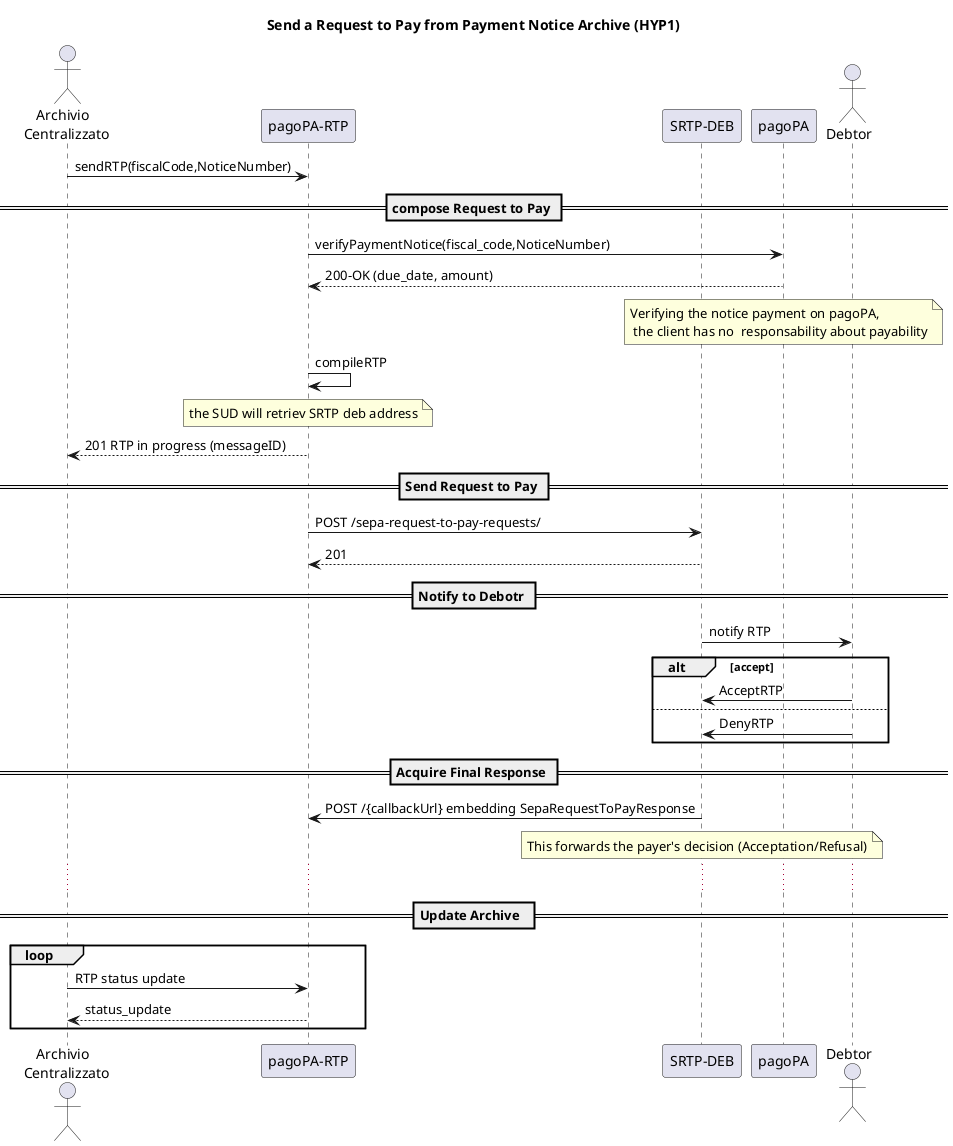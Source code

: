 @startuml
title : Send a Request to Pay from Payment Notice Archive (HYP1) 
actor ec as "Archivio \n Centralizzato"
participant rtp as "pagoPA-RTP"
participant srtp_deb as "SRTP-DEB"
participant pagopa as "pagoPA"
actor deb as "Debtor"

ec -> rtp : sendRTP(fiscalCode,NoticeNumber)
== compose Request to Pay == 
rtp -> pagopa : verifyPaymentNotice(fiscal_code,NoticeNumber)
pagopa --> rtp : 200-OK (due_date, amount)
note over pagopa: Verifying the notice payment on pagoPA,\n the client has no  responsability about payability
rtp -> rtp : compileRTP
note over rtp: the SUD will retriev SRTP deb address 
rtp --> ec : 201 RTP in progress (messageID)
== Send Request to Pay == 
rtp -> srtp_deb : POST /sepa-request-to-pay-requests/
srtp_deb --> rtp : 201
== Notify to Debotr ==
srtp_deb -> deb : notify RTP
alt accept 
deb -> srtp_deb : AcceptRTP
else 
deb -> srtp_deb: DenyRTP
end
== Acquire Final Response == 
srtp_deb -> rtp : POST /{callbackUrl} embedding SepaRequestToPayResponse
note over srtp_deb : This forwards the payer's decision (Acceptation/Refusal)
...
== Update Archive  == 
loop 
ec -> rtp : RTP status update
rtp --> ec: status_update
end
@enduml